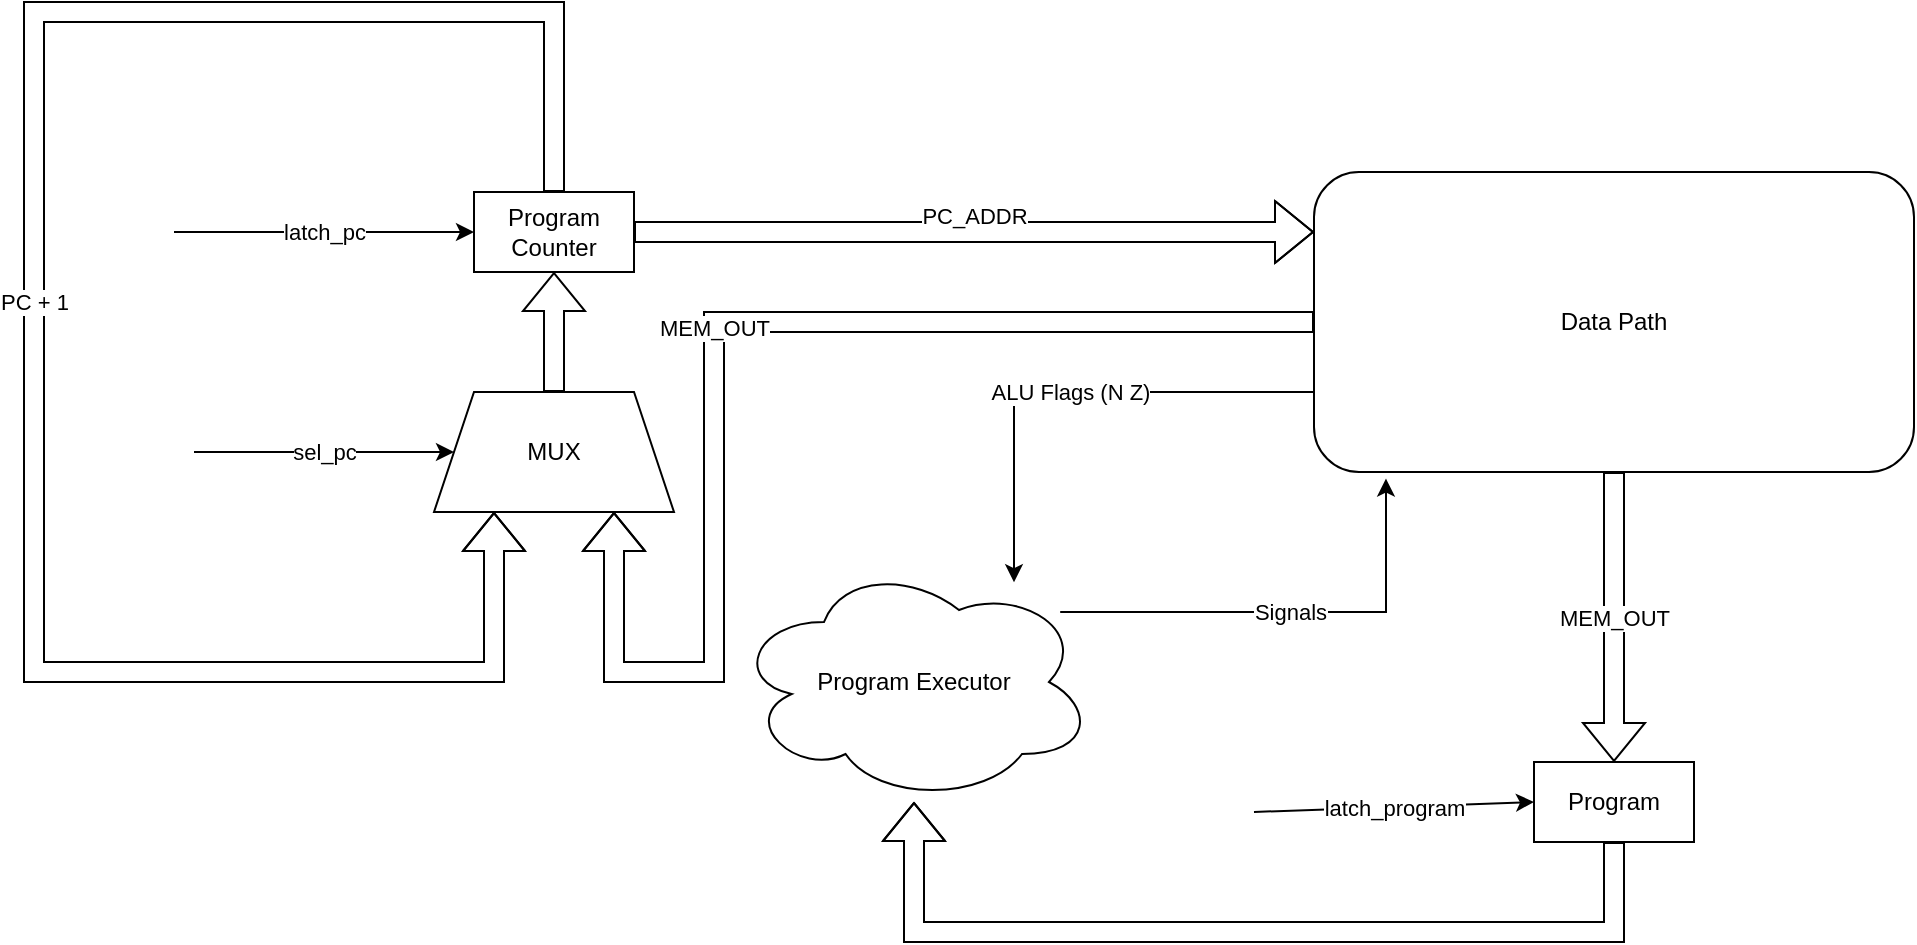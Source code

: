<mxfile version="24.4.8" type="device">
  <diagram id="v-JDOOZyUSPcI_IkAvMy" name="Страница — 1">
    <mxGraphModel dx="1302" dy="756" grid="1" gridSize="10" guides="1" tooltips="1" connect="1" arrows="1" fold="1" page="1" pageScale="1" pageWidth="827" pageHeight="1169" math="0" shadow="0">
      <root>
        <mxCell id="0" />
        <mxCell id="1" parent="0" />
        <mxCell id="FJJfB8WgnBZrv7iy5En1-2" value="PC_ADDR" style="edgeStyle=orthogonalEdgeStyle;rounded=0;orthogonalLoop=1;jettySize=auto;html=1;shape=flexArrow;verticalAlign=bottom;" parent="1" source="FJJfB8WgnBZrv7iy5En1-1" edge="1">
          <mxGeometry relative="1" as="geometry">
            <mxPoint x="760" y="300" as="targetPoint" />
          </mxGeometry>
        </mxCell>
        <mxCell id="l8fY_HSaeyg_I-ThemF9-8" value="PC + 1" style="edgeStyle=orthogonalEdgeStyle;rounded=0;orthogonalLoop=1;jettySize=auto;html=1;shape=flexArrow;entryX=0.25;entryY=1;entryDx=0;entryDy=0;" parent="1" source="FJJfB8WgnBZrv7iy5En1-1" target="l8fY_HSaeyg_I-ThemF9-6" edge="1">
          <mxGeometry relative="1" as="geometry">
            <mxPoint x="370" y="180" as="targetPoint" />
            <Array as="points">
              <mxPoint x="380" y="190" />
              <mxPoint x="120" y="190" />
              <mxPoint x="120" y="520" />
              <mxPoint x="350" y="520" />
            </Array>
          </mxGeometry>
        </mxCell>
        <mxCell id="FJJfB8WgnBZrv7iy5En1-1" value="Program Counter" style="rounded=0;whiteSpace=wrap;html=1;" parent="1" vertex="1">
          <mxGeometry x="340" y="280" width="80" height="40" as="geometry" />
        </mxCell>
        <mxCell id="l8fY_HSaeyg_I-ThemF9-2" value="MEM_OUT" style="edgeStyle=orthogonalEdgeStyle;rounded=0;orthogonalLoop=1;jettySize=auto;html=1;shape=flexArrow;entryX=0.75;entryY=1;entryDx=0;entryDy=0;" parent="1" source="FJJfB8WgnBZrv7iy5En1-3" target="l8fY_HSaeyg_I-ThemF9-6" edge="1">
          <mxGeometry relative="1" as="geometry">
            <Array as="points">
              <mxPoint x="460" y="345" />
              <mxPoint x="460" y="520" />
              <mxPoint x="410" y="520" />
            </Array>
          </mxGeometry>
        </mxCell>
        <mxCell id="2pBVzTrBkefimx51iDCW-1" value="ALU Flags (N Z)" style="edgeStyle=orthogonalEdgeStyle;rounded=0;orthogonalLoop=1;jettySize=auto;html=1;" parent="1" source="FJJfB8WgnBZrv7iy5En1-3" target="l8fY_HSaeyg_I-ThemF9-1" edge="1">
          <mxGeometry relative="1" as="geometry">
            <Array as="points">
              <mxPoint x="610" y="380" />
            </Array>
          </mxGeometry>
        </mxCell>
        <mxCell id="d9vYGI-vkbRghDKvO_qK-2" value="MEM_OUT" style="edgeStyle=orthogonalEdgeStyle;rounded=0;orthogonalLoop=1;jettySize=auto;html=1;shape=flexArrow;" parent="1" source="FJJfB8WgnBZrv7iy5En1-3" target="d9vYGI-vkbRghDKvO_qK-1" edge="1">
          <mxGeometry x="-0.002" relative="1" as="geometry">
            <mxPoint as="offset" />
          </mxGeometry>
        </mxCell>
        <mxCell id="FJJfB8WgnBZrv7iy5En1-3" value="Data Path" style="rounded=1;whiteSpace=wrap;html=1;" parent="1" vertex="1">
          <mxGeometry x="760" y="270" width="300" height="150" as="geometry" />
        </mxCell>
        <mxCell id="FJJfB8WgnBZrv7iy5En1-20" value="latch_pc" style="endArrow=classic;html=1;rounded=0;entryX=0;entryY=0.5;entryDx=0;entryDy=0;" parent="1" target="FJJfB8WgnBZrv7iy5En1-1" edge="1">
          <mxGeometry width="50" height="50" relative="1" as="geometry">
            <mxPoint x="190" y="300" as="sourcePoint" />
            <mxPoint x="230" y="310" as="targetPoint" />
          </mxGeometry>
        </mxCell>
        <mxCell id="l8fY_HSaeyg_I-ThemF9-5" value="Signals" style="edgeStyle=orthogonalEdgeStyle;rounded=0;orthogonalLoop=1;jettySize=auto;html=1;entryX=0.12;entryY=1.022;entryDx=0;entryDy=0;entryPerimeter=0;" parent="1" source="l8fY_HSaeyg_I-ThemF9-1" target="FJJfB8WgnBZrv7iy5En1-3" edge="1">
          <mxGeometry relative="1" as="geometry">
            <Array as="points">
              <mxPoint x="796" y="490" />
            </Array>
          </mxGeometry>
        </mxCell>
        <mxCell id="l8fY_HSaeyg_I-ThemF9-1" value="Program Executor" style="ellipse;shape=cloud;whiteSpace=wrap;html=1;" parent="1" vertex="1">
          <mxGeometry x="470" y="465" width="180" height="120" as="geometry" />
        </mxCell>
        <mxCell id="l8fY_HSaeyg_I-ThemF9-7" style="edgeStyle=orthogonalEdgeStyle;rounded=0;orthogonalLoop=1;jettySize=auto;html=1;shape=flexArrow;" parent="1" source="l8fY_HSaeyg_I-ThemF9-6" target="FJJfB8WgnBZrv7iy5En1-1" edge="1">
          <mxGeometry relative="1" as="geometry" />
        </mxCell>
        <mxCell id="l8fY_HSaeyg_I-ThemF9-6" value="MUX" style="shape=trapezoid;perimeter=trapezoidPerimeter;whiteSpace=wrap;html=1;fixedSize=1;" parent="1" vertex="1">
          <mxGeometry x="320" y="380" width="120" height="60" as="geometry" />
        </mxCell>
        <mxCell id="l8fY_HSaeyg_I-ThemF9-11" value="sel_pc" style="endArrow=classic;html=1;rounded=0;entryX=0;entryY=0.5;entryDx=0;entryDy=0;" parent="1" target="l8fY_HSaeyg_I-ThemF9-6" edge="1">
          <mxGeometry width="50" height="50" relative="1" as="geometry">
            <mxPoint x="200" y="410" as="sourcePoint" />
            <mxPoint x="250" y="400" as="targetPoint" />
          </mxGeometry>
        </mxCell>
        <mxCell id="d9vYGI-vkbRghDKvO_qK-6" style="edgeStyle=orthogonalEdgeStyle;rounded=0;orthogonalLoop=1;jettySize=auto;html=1;shape=flexArrow;" parent="1" source="d9vYGI-vkbRghDKvO_qK-1" target="l8fY_HSaeyg_I-ThemF9-1" edge="1">
          <mxGeometry relative="1" as="geometry">
            <Array as="points">
              <mxPoint x="910" y="650" />
              <mxPoint x="560" y="650" />
            </Array>
          </mxGeometry>
        </mxCell>
        <mxCell id="d9vYGI-vkbRghDKvO_qK-1" value="Program" style="rounded=0;whiteSpace=wrap;html=1;" parent="1" vertex="1">
          <mxGeometry x="870" y="565" width="80" height="40" as="geometry" />
        </mxCell>
        <mxCell id="d9vYGI-vkbRghDKvO_qK-5" value="latch_program" style="endArrow=classic;html=1;rounded=0;entryX=0;entryY=0.5;entryDx=0;entryDy=0;" parent="1" target="d9vYGI-vkbRghDKvO_qK-1" edge="1">
          <mxGeometry width="50" height="50" relative="1" as="geometry">
            <mxPoint x="730" y="590" as="sourcePoint" />
            <mxPoint x="730" y="440" as="targetPoint" />
          </mxGeometry>
        </mxCell>
      </root>
    </mxGraphModel>
  </diagram>
</mxfile>
